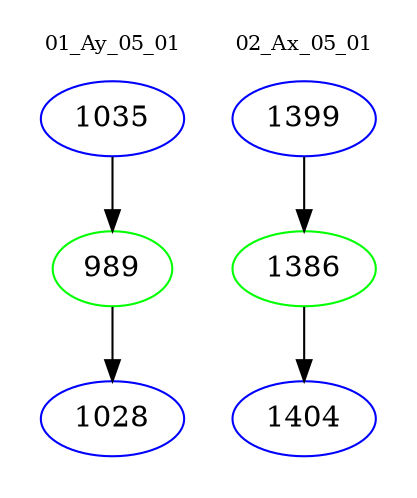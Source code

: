 digraph{
subgraph cluster_0 {
color = white
label = "01_Ay_05_01";
fontsize=10;
T0_1035 [label="1035", color="blue"]
T0_1035 -> T0_989 [color="black"]
T0_989 [label="989", color="green"]
T0_989 -> T0_1028 [color="black"]
T0_1028 [label="1028", color="blue"]
}
subgraph cluster_1 {
color = white
label = "02_Ax_05_01";
fontsize=10;
T1_1399 [label="1399", color="blue"]
T1_1399 -> T1_1386 [color="black"]
T1_1386 [label="1386", color="green"]
T1_1386 -> T1_1404 [color="black"]
T1_1404 [label="1404", color="blue"]
}
}
